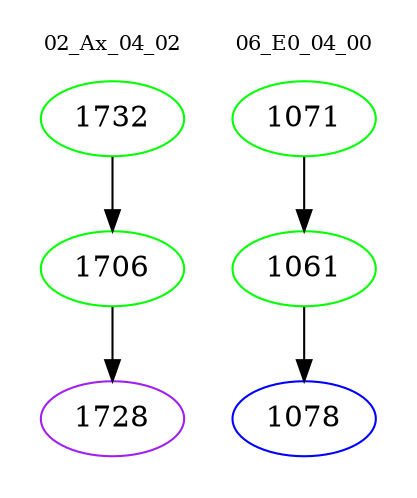 digraph{
subgraph cluster_0 {
color = white
label = "02_Ax_04_02";
fontsize=10;
T0_1732 [label="1732", color="green"]
T0_1732 -> T0_1706 [color="black"]
T0_1706 [label="1706", color="green"]
T0_1706 -> T0_1728 [color="black"]
T0_1728 [label="1728", color="purple"]
}
subgraph cluster_1 {
color = white
label = "06_E0_04_00";
fontsize=10;
T1_1071 [label="1071", color="green"]
T1_1071 -> T1_1061 [color="black"]
T1_1061 [label="1061", color="green"]
T1_1061 -> T1_1078 [color="black"]
T1_1078 [label="1078", color="blue"]
}
}
